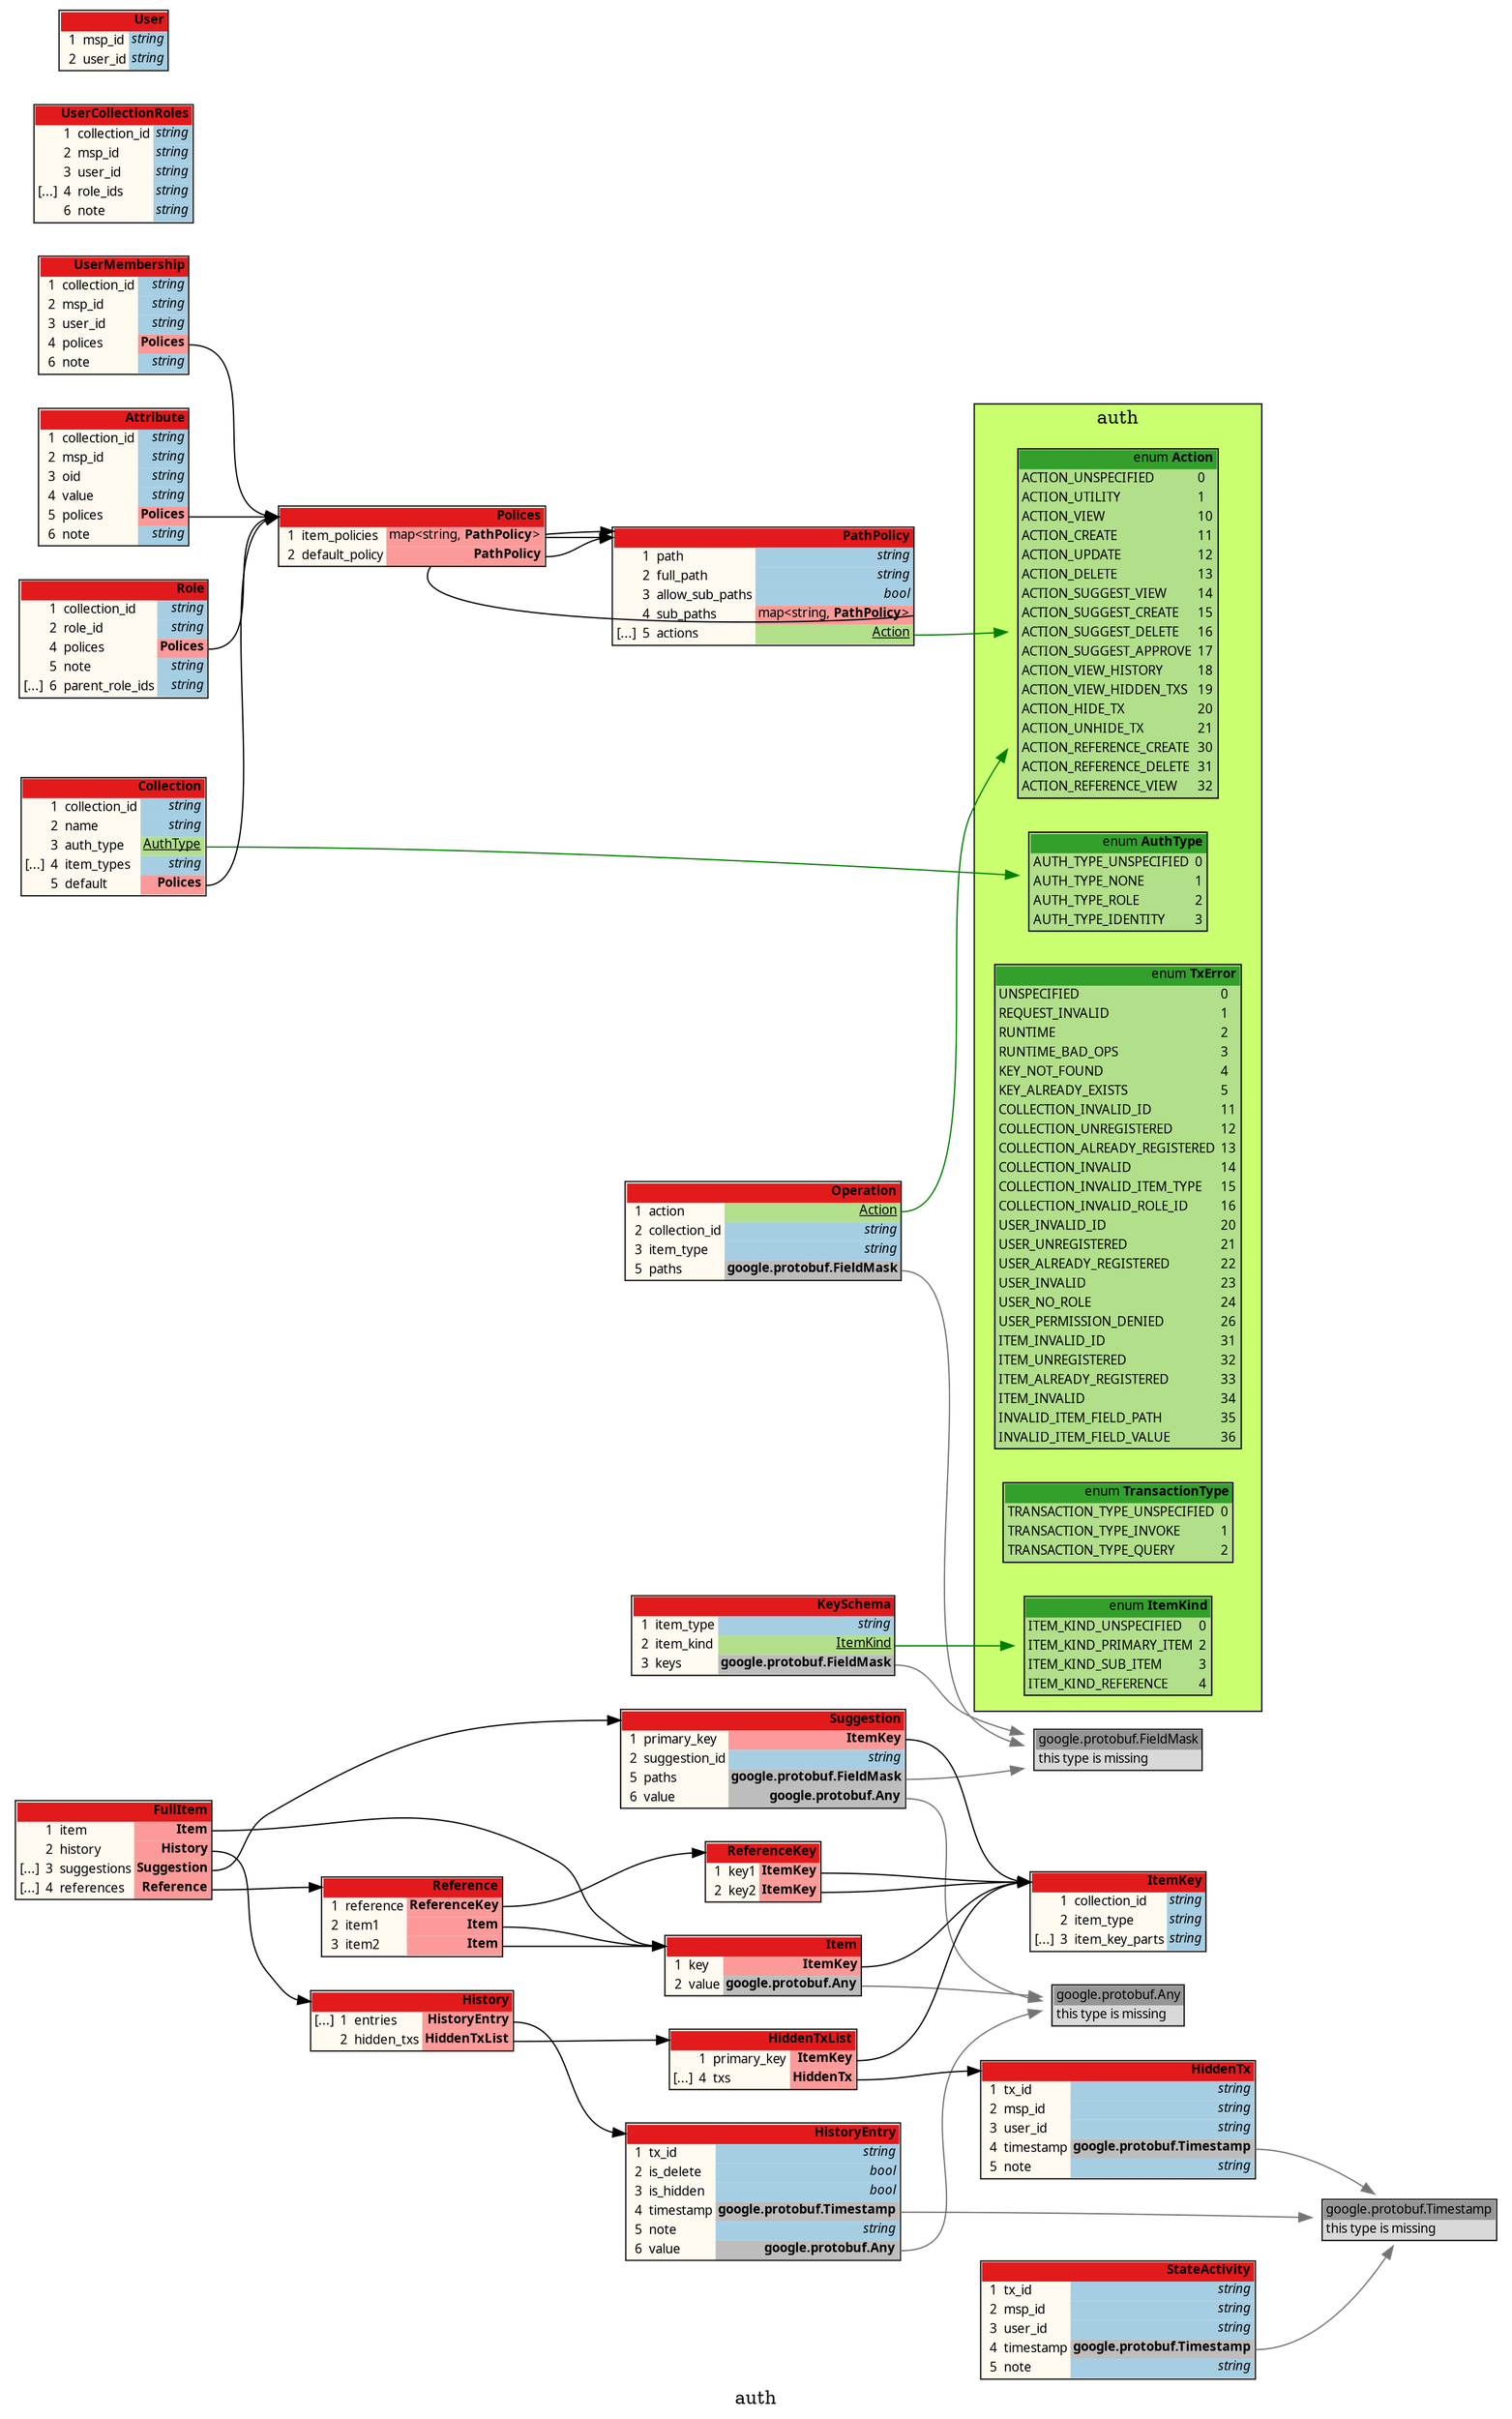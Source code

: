 /*
	do not edit:
	auto-generated by github.com/seamia/protodot
*/
digraph protodot {

	/* package:   auth */
	/* source:    .\proto\auth\v1\auth.proto */
	/* selection:  */

	rankdir=LR;
	label="auth";
	tooltip="auth";
	bgcolor="transparent"

	node [
		shape=plaintext
		fontsize=10
		fontname="Ubuntu"
	];


	/* ------ nodes ------ */
	subgraph cluster_66a36e77fd00 {
		label = "auth"
		tooltip = "auth"
		style = filled;
		fillcolor = "#caff70";

		Node_Ja_103	[shape=plaintext tooltip="Action" label=<<TABLE BORDER="1" CELLBORDER="0" CELLSPACING="0" BGCOLOR="#b2df8a"><TR><TD COLSPAN="2" PORT="header" BGCOLOR="#33a02c" ALIGN="right">enum <b>Action</b></TD></TR><TR><TD BGCOLOR="#b2df8a" ALIGN="left">ACTION_UNSPECIFIED</TD><TD BGCOLOR="#b2df8a" ALIGN="left">0</TD></TR><TR><TD BGCOLOR="#b2df8a" ALIGN="left">ACTION_UTILITY</TD><TD BGCOLOR="#b2df8a" ALIGN="left">1</TD></TR><TR><TD BGCOLOR="#b2df8a" ALIGN="left">ACTION_VIEW</TD><TD BGCOLOR="#b2df8a" ALIGN="left">10</TD></TR><TR><TD BGCOLOR="#b2df8a" ALIGN="left">ACTION_CREATE</TD><TD BGCOLOR="#b2df8a" ALIGN="left">11</TD></TR><TR><TD BGCOLOR="#b2df8a" ALIGN="left">ACTION_UPDATE</TD><TD BGCOLOR="#b2df8a" ALIGN="left">12</TD></TR><TR><TD BGCOLOR="#b2df8a" ALIGN="left">ACTION_DELETE</TD><TD BGCOLOR="#b2df8a" ALIGN="left">13</TD></TR><TR><TD BGCOLOR="#b2df8a" ALIGN="left">ACTION_SUGGEST_VIEW</TD><TD BGCOLOR="#b2df8a" ALIGN="left">14</TD></TR><TR><TD BGCOLOR="#b2df8a" ALIGN="left">ACTION_SUGGEST_CREATE</TD><TD BGCOLOR="#b2df8a" ALIGN="left">15</TD></TR><TR><TD BGCOLOR="#b2df8a" ALIGN="left">ACTION_SUGGEST_DELETE</TD><TD BGCOLOR="#b2df8a" ALIGN="left">16</TD></TR><TR><TD BGCOLOR="#b2df8a" ALIGN="left">ACTION_SUGGEST_APPROVE</TD><TD BGCOLOR="#b2df8a" ALIGN="left">17</TD></TR><TR><TD BGCOLOR="#b2df8a" ALIGN="left">ACTION_VIEW_HISTORY</TD><TD BGCOLOR="#b2df8a" ALIGN="left">18</TD></TR><TR><TD BGCOLOR="#b2df8a" ALIGN="left">ACTION_VIEW_HIDDEN_TXS</TD><TD BGCOLOR="#b2df8a" ALIGN="left">19</TD></TR><TR><TD BGCOLOR="#b2df8a" ALIGN="left">ACTION_HIDE_TX</TD><TD BGCOLOR="#b2df8a" ALIGN="left">20</TD></TR><TR><TD BGCOLOR="#b2df8a" ALIGN="left">ACTION_UNHIDE_TX</TD><TD BGCOLOR="#b2df8a" ALIGN="left">21</TD></TR><TR><TD BGCOLOR="#b2df8a" ALIGN="left">ACTION_REFERENCE_CREATE</TD><TD BGCOLOR="#b2df8a" ALIGN="left">30</TD></TR><TR><TD BGCOLOR="#b2df8a" ALIGN="left">ACTION_REFERENCE_DELETE</TD><TD BGCOLOR="#b2df8a" ALIGN="left">31</TD></TR><TR><TD BGCOLOR="#b2df8a" ALIGN="left">ACTION_REFERENCE_VIEW</TD><TD BGCOLOR="#b2df8a" ALIGN="left">32</TD></TR></TABLE>>];
		Node_Ja_101	[shape=plaintext tooltip="AuthType" label=<<TABLE BORDER="1" CELLBORDER="0" CELLSPACING="0" BGCOLOR="#b2df8a"><TR><TD COLSPAN="2" PORT="header" BGCOLOR="#33a02c" ALIGN="right">enum <b>AuthType</b></TD></TR><TR><TD BGCOLOR="#b2df8a" ALIGN="left">AUTH_TYPE_UNSPECIFIED</TD><TD BGCOLOR="#b2df8a" ALIGN="left">0</TD></TR><TR><TD BGCOLOR="#b2df8a" ALIGN="left">AUTH_TYPE_NONE</TD><TD BGCOLOR="#b2df8a" ALIGN="left">1</TD></TR><TR><TD BGCOLOR="#b2df8a" ALIGN="left">AUTH_TYPE_ROLE</TD><TD BGCOLOR="#b2df8a" ALIGN="left">2</TD></TR><TR><TD BGCOLOR="#b2df8a" ALIGN="left">AUTH_TYPE_IDENTITY</TD><TD BGCOLOR="#b2df8a" ALIGN="left">3</TD></TR></TABLE>>];
		Node_Ja_104	[shape=plaintext tooltip="TxError" label=<<TABLE BORDER="1" CELLBORDER="0" CELLSPACING="0" BGCOLOR="#b2df8a"><TR><TD COLSPAN="2" PORT="header" BGCOLOR="#33a02c" ALIGN="right">enum <b>TxError</b></TD></TR><TR><TD BGCOLOR="#b2df8a" ALIGN="left">UNSPECIFIED</TD><TD BGCOLOR="#b2df8a" ALIGN="left">0</TD></TR><TR><TD BGCOLOR="#b2df8a" ALIGN="left">REQUEST_INVALID</TD><TD BGCOLOR="#b2df8a" ALIGN="left">1</TD></TR><TR><TD BGCOLOR="#b2df8a" ALIGN="left">RUNTIME</TD><TD BGCOLOR="#b2df8a" ALIGN="left">2</TD></TR><TR><TD BGCOLOR="#b2df8a" ALIGN="left">RUNTIME_BAD_OPS</TD><TD BGCOLOR="#b2df8a" ALIGN="left">3</TD></TR><TR><TD BGCOLOR="#b2df8a" ALIGN="left">KEY_NOT_FOUND</TD><TD BGCOLOR="#b2df8a" ALIGN="left">4</TD></TR><TR><TD BGCOLOR="#b2df8a" ALIGN="left">KEY_ALREADY_EXISTS</TD><TD BGCOLOR="#b2df8a" ALIGN="left">5</TD></TR><TR><TD BGCOLOR="#b2df8a" ALIGN="left">COLLECTION_INVALID_ID</TD><TD BGCOLOR="#b2df8a" ALIGN="left">11</TD></TR><TR><TD BGCOLOR="#b2df8a" ALIGN="left">COLLECTION_UNREGISTERED</TD><TD BGCOLOR="#b2df8a" ALIGN="left">12</TD></TR><TR><TD BGCOLOR="#b2df8a" ALIGN="left">COLLECTION_ALREADY_REGISTERED</TD><TD BGCOLOR="#b2df8a" ALIGN="left">13</TD></TR><TR><TD BGCOLOR="#b2df8a" ALIGN="left">COLLECTION_INVALID</TD><TD BGCOLOR="#b2df8a" ALIGN="left">14</TD></TR><TR><TD BGCOLOR="#b2df8a" ALIGN="left">COLLECTION_INVALID_ITEM_TYPE</TD><TD BGCOLOR="#b2df8a" ALIGN="left">15</TD></TR><TR><TD BGCOLOR="#b2df8a" ALIGN="left">COLLECTION_INVALID_ROLE_ID</TD><TD BGCOLOR="#b2df8a" ALIGN="left">16</TD></TR><TR><TD BGCOLOR="#b2df8a" ALIGN="left">USER_INVALID_ID</TD><TD BGCOLOR="#b2df8a" ALIGN="left">20</TD></TR><TR><TD BGCOLOR="#b2df8a" ALIGN="left">USER_UNREGISTERED</TD><TD BGCOLOR="#b2df8a" ALIGN="left">21</TD></TR><TR><TD BGCOLOR="#b2df8a" ALIGN="left">USER_ALREADY_REGISTERED</TD><TD BGCOLOR="#b2df8a" ALIGN="left">22</TD></TR><TR><TD BGCOLOR="#b2df8a" ALIGN="left">USER_INVALID</TD><TD BGCOLOR="#b2df8a" ALIGN="left">23</TD></TR><TR><TD BGCOLOR="#b2df8a" ALIGN="left">USER_NO_ROLE</TD><TD BGCOLOR="#b2df8a" ALIGN="left">24</TD></TR><TR><TD BGCOLOR="#b2df8a" ALIGN="left">USER_PERMISSION_DENIED</TD><TD BGCOLOR="#b2df8a" ALIGN="left">26</TD></TR><TR><TD BGCOLOR="#b2df8a" ALIGN="left">ITEM_INVALID_ID</TD><TD BGCOLOR="#b2df8a" ALIGN="left">31</TD></TR><TR><TD BGCOLOR="#b2df8a" ALIGN="left">ITEM_UNREGISTERED</TD><TD BGCOLOR="#b2df8a" ALIGN="left">32</TD></TR><TR><TD BGCOLOR="#b2df8a" ALIGN="left">ITEM_ALREADY_REGISTERED</TD><TD BGCOLOR="#b2df8a" ALIGN="left">33</TD></TR><TR><TD BGCOLOR="#b2df8a" ALIGN="left">ITEM_INVALID</TD><TD BGCOLOR="#b2df8a" ALIGN="left">34</TD></TR><TR><TD BGCOLOR="#b2df8a" ALIGN="left">INVALID_ITEM_FIELD_PATH</TD><TD BGCOLOR="#b2df8a" ALIGN="left">35</TD></TR><TR><TD BGCOLOR="#b2df8a" ALIGN="left">INVALID_ITEM_FIELD_VALUE</TD><TD BGCOLOR="#b2df8a" ALIGN="left">36</TD></TR></TABLE>>];
		Node_Ja_100	[shape=plaintext tooltip="TransactionType" label=<<TABLE BORDER="1" CELLBORDER="0" CELLSPACING="0" BGCOLOR="#b2df8a"><TR><TD COLSPAN="2" PORT="header" BGCOLOR="#33a02c" ALIGN="right">enum <b>TransactionType</b></TD></TR><TR><TD BGCOLOR="#b2df8a" ALIGN="left">TRANSACTION_TYPE_UNSPECIFIED</TD><TD BGCOLOR="#b2df8a" ALIGN="left">0</TD></TR><TR><TD BGCOLOR="#b2df8a" ALIGN="left">TRANSACTION_TYPE_INVOKE</TD><TD BGCOLOR="#b2df8a" ALIGN="left">1</TD></TR><TR><TD BGCOLOR="#b2df8a" ALIGN="left">TRANSACTION_TYPE_QUERY</TD><TD BGCOLOR="#b2df8a" ALIGN="left">2</TD></TR></TABLE>>];
		Node_Ja_102	[shape=plaintext tooltip="ItemKind" label=<<TABLE BORDER="1" CELLBORDER="0" CELLSPACING="0" BGCOLOR="#b2df8a"><TR><TD COLSPAN="2" PORT="header" BGCOLOR="#33a02c" ALIGN="right">enum <b>ItemKind</b></TD></TR><TR><TD BGCOLOR="#b2df8a" ALIGN="left">ITEM_KIND_UNSPECIFIED</TD><TD BGCOLOR="#b2df8a" ALIGN="left">0</TD></TR><TR><TD BGCOLOR="#b2df8a" ALIGN="left">ITEM_KIND_PRIMARY_ITEM</TD><TD BGCOLOR="#b2df8a" ALIGN="left">2</TD></TR><TR><TD BGCOLOR="#b2df8a" ALIGN="left">ITEM_KIND_SUB_ITEM</TD><TD BGCOLOR="#b2df8a" ALIGN="left">3</TD></TR><TR><TD BGCOLOR="#b2df8a" ALIGN="left">ITEM_KIND_REFERENCE</TD><TD BGCOLOR="#b2df8a" ALIGN="left">4</TD></TR></TABLE>>];
	}


	/* ------ leaving the root package unwrapped ------ */
	Node_Ja_114	[shape=plaintext tooltip="auth.FullItem" label=<<TABLE BORDER="1" CELLBORDER="0" CELLSPACING="0" BGCOLOR="#fffaf0"><TR><TD COLSPAN="4" PORT="header" BGCOLOR="#e31a1c" ALIGN="right"><b>FullItem</b></TD></TR><TR><TD ALIGN="right"></TD><TD ALIGN="right">1</TD><TD ALIGN="left">item</TD><TD BGCOLOR="#fb9a99" PORT="poitem" ALIGN="right"><b>Item</b></TD></TR><TR><TD ALIGN="right"></TD><TD ALIGN="right">2</TD><TD ALIGN="left">history</TD><TD BGCOLOR="#fb9a99" PORT="pohistory" ALIGN="right"><b>History</b></TD></TR><TR><TD ALIGN="right">[...]</TD><TD ALIGN="right">3</TD><TD ALIGN="left">suggestions</TD><TD BGCOLOR="#fb9a99" PORT="posuggestions" ALIGN="right"><b>Suggestion</b></TD></TR><TR><TD ALIGN="right">[...]</TD><TD ALIGN="right">4</TD><TD ALIGN="left">references</TD><TD BGCOLOR="#fb9a99" PORT="poreferences" ALIGN="right"><b>Reference</b></TD></TR></TABLE>>];
	Node_Ja_117	[shape=plaintext tooltip="auth.Suggestion" label=<<TABLE BORDER="1" CELLBORDER="0" CELLSPACING="0" BGCOLOR="#fffaf0"><TR><TD COLSPAN="4" PORT="header" BGCOLOR="#e31a1c" ALIGN="right"><b>Suggestion</b></TD></TR><TR><TD ALIGN="right"></TD><TD ALIGN="right">1</TD><TD ALIGN="left">primary_key</TD><TD BGCOLOR="#fb9a99" PORT="poprimary_key" ALIGN="right"><b>ItemKey</b></TD></TR><TR><TD ALIGN="right"></TD><TD ALIGN="right">2</TD><TD ALIGN="left">suggestion_id</TD><TD BGCOLOR="#a6cee3" PORT="posuggestion_id" ALIGN="right" TITLE="string"><i>string</i></TD></TR><TR><TD ALIGN="right"></TD><TD ALIGN="right">5</TD><TD ALIGN="left">paths</TD><TD BGCOLOR="#bdbdbd" PORT="popaths" ALIGN="right"><b>google.protobuf.FieldMask</b></TD></TR><TR><TD ALIGN="right"></TD><TD ALIGN="right">6</TD><TD ALIGN="left">value</TD><TD BGCOLOR="#bdbdbd" PORT="povalue" ALIGN="right"><b>google.protobuf.Any</b></TD></TR></TABLE>>];
	Node_Ja_125	[shape=plaintext tooltip="auth.UserCollectionRoles" label=<<TABLE BORDER="1" CELLBORDER="0" CELLSPACING="0" BGCOLOR="#fffaf0"><TR><TD COLSPAN="4" PORT="header" BGCOLOR="#e31a1c" ALIGN="right"><b>UserCollectionRoles</b></TD></TR><TR><TD ALIGN="right"></TD><TD ALIGN="right">1</TD><TD ALIGN="left">collection_id</TD><TD BGCOLOR="#a6cee3" PORT="pocollection_id" ALIGN="right" TITLE="string"><i>string</i></TD></TR><TR><TD ALIGN="right"></TD><TD ALIGN="right">2</TD><TD ALIGN="left">msp_id</TD><TD BGCOLOR="#a6cee3" PORT="pomsp_id" ALIGN="right" TITLE="string"><i>string</i></TD></TR><TR><TD ALIGN="right"></TD><TD ALIGN="right">3</TD><TD ALIGN="left">user_id</TD><TD BGCOLOR="#a6cee3" PORT="pouser_id" ALIGN="right" TITLE="string"><i>string</i></TD></TR><TR><TD ALIGN="right">[...]</TD><TD ALIGN="right">4</TD><TD ALIGN="left">role_ids</TD><TD BGCOLOR="#a6cee3" PORT="porole_ids" ALIGN="right" TITLE="string"><i>string</i></TD></TR><TR><TD ALIGN="right"></TD><TD ALIGN="right">6</TD><TD ALIGN="left">note</TD><TD BGCOLOR="#a6cee3" PORT="ponote" ALIGN="right" TITLE="string"><i>string</i></TD></TR></TABLE>>];
	Node_Ja_126	[shape=plaintext tooltip="google.protobuf.FieldMask" label=<<TABLE BORDER="1" CELLBORDER="0" CELLSPACING="0" BGCOLOR="#d9d9d9"><TR><TD PORT="header" BGCOLOR="#969696" ALIGN="right">google.protobuf.FieldMask</TD></TR><TR><TD BGCOLOR="#d9d9d9" ALIGN="left">this type is missing</TD></TR></TABLE>>];

	Node_Ja_109	[shape=plaintext tooltip="auth.PathPolicy" label=<<TABLE BORDER="1" CELLBORDER="0" CELLSPACING="0" BGCOLOR="#fffaf0"><TR><TD COLSPAN="4" PORT="header" BGCOLOR="#e31a1c" ALIGN="right"><b>PathPolicy</b></TD></TR><TR><TD ALIGN="right"></TD><TD ALIGN="right">1</TD><TD ALIGN="left">path</TD><TD BGCOLOR="#a6cee3" PORT="popath" ALIGN="right" TITLE="string"><i>string</i></TD></TR><TR><TD ALIGN="right"></TD><TD ALIGN="right">2</TD><TD ALIGN="left">full_path</TD><TD BGCOLOR="#a6cee3" PORT="pofull_path" ALIGN="right" TITLE="string"><i>string</i></TD></TR><TR><TD ALIGN="right"></TD><TD ALIGN="right">3</TD><TD ALIGN="left">allow_sub_paths</TD><TD BGCOLOR="#a6cee3" PORT="poallow_sub_paths" ALIGN="right" TITLE="bool"><i>bool</i></TD></TR><TR><TD></TD><TD ALIGN="right">4</TD><TD ALIGN="left">sub_paths</TD><TD ALIGN="right" BGCOLOR="#fb9a99" PORT="posub_paths">map&lt;string, <b>PathPolicy</b>&gt;</TD></TR><TR><TD ALIGN="right">[...]</TD><TD ALIGN="right">5</TD><TD ALIGN="left">actions</TD><TD BGCOLOR="#b2df8a" PORT="poactions" ALIGN="right"><u>Action</u></TD></TR></TABLE>>];
	Node_Ja_110	[shape=plaintext tooltip="auth.Polices" label=<<TABLE BORDER="1" CELLBORDER="0" CELLSPACING="0" BGCOLOR="#fffaf0"><TR><TD COLSPAN="4" PORT="header" BGCOLOR="#e31a1c" ALIGN="right"><b>Polices</b></TD></TR><TR><TD></TD><TD ALIGN="right">1</TD><TD ALIGN="left">item_policies</TD><TD ALIGN="right" BGCOLOR="#fb9a99" PORT="poitem_policies">map&lt;string, <b>PathPolicy</b>&gt;</TD></TR><TR><TD ALIGN="right"></TD><TD ALIGN="right">2</TD><TD ALIGN="left">default_policy</TD><TD BGCOLOR="#fb9a99" PORT="podefault_policy" ALIGN="right"><b>PathPolicy</b></TD></TR></TABLE>>];
	Node_Ja_113	[shape=plaintext tooltip="auth.Item" label=<<TABLE BORDER="1" CELLBORDER="0" CELLSPACING="0" BGCOLOR="#fffaf0"><TR><TD COLSPAN="4" PORT="header" BGCOLOR="#e31a1c" ALIGN="right"><b>Item</b></TD></TR><TR><TD ALIGN="right"></TD><TD ALIGN="right">1</TD><TD ALIGN="left">key</TD><TD BGCOLOR="#fb9a99" PORT="pokey" ALIGN="right"><b>ItemKey</b></TD></TR><TR><TD ALIGN="right"></TD><TD ALIGN="right">2</TD><TD ALIGN="left">value</TD><TD BGCOLOR="#bdbdbd" PORT="povalue" ALIGN="right"><b>google.protobuf.Any</b></TD></TR></TABLE>>];
	Node_Ja_105	[shape=plaintext tooltip="auth.User" label=<<TABLE BORDER="1" CELLBORDER="0" CELLSPACING="0" BGCOLOR="#fffaf0"><TR><TD COLSPAN="4" PORT="header" BGCOLOR="#e31a1c" ALIGN="right"><b>User</b></TD></TR><TR><TD ALIGN="right"></TD><TD ALIGN="right">1</TD><TD ALIGN="left">msp_id</TD><TD BGCOLOR="#a6cee3" PORT="pomsp_id" ALIGN="right" TITLE="string"><i>string</i></TD></TR><TR><TD ALIGN="right"></TD><TD ALIGN="right">2</TD><TD ALIGN="left">user_id</TD><TD BGCOLOR="#a6cee3" PORT="pouser_id" ALIGN="right" TITLE="string"><i>string</i></TD></TR></TABLE>>];
	Node_Ja_115	[shape=plaintext tooltip="auth.HistoryEntry" label=<<TABLE BORDER="1" CELLBORDER="0" CELLSPACING="0" BGCOLOR="#fffaf0"><TR><TD COLSPAN="4" PORT="header" BGCOLOR="#e31a1c" ALIGN="right"><b>HistoryEntry</b></TD></TR><TR><TD ALIGN="right"></TD><TD ALIGN="right">1</TD><TD ALIGN="left">tx_id</TD><TD BGCOLOR="#a6cee3" PORT="potx_id" ALIGN="right" TITLE="string"><i>string</i></TD></TR><TR><TD ALIGN="right"></TD><TD ALIGN="right">2</TD><TD ALIGN="left">is_delete</TD><TD BGCOLOR="#a6cee3" PORT="pois_delete" ALIGN="right" TITLE="bool"><i>bool</i></TD></TR><TR><TD ALIGN="right"></TD><TD ALIGN="right">3</TD><TD ALIGN="left">is_hidden</TD><TD BGCOLOR="#a6cee3" PORT="pois_hidden" ALIGN="right" TITLE="bool"><i>bool</i></TD></TR><TR><TD ALIGN="right"></TD><TD ALIGN="right">4</TD><TD ALIGN="left">timestamp</TD><TD BGCOLOR="#bdbdbd" PORT="potimestamp" ALIGN="right"><b>google.protobuf.Timestamp</b></TD></TR><TR><TD ALIGN="right"></TD><TD ALIGN="right">5</TD><TD ALIGN="left">note</TD><TD BGCOLOR="#a6cee3" PORT="ponote" ALIGN="right" TITLE="string"><i>string</i></TD></TR><TR><TD ALIGN="right"></TD><TD ALIGN="right">6</TD><TD ALIGN="left">value</TD><TD BGCOLOR="#bdbdbd" PORT="povalue" ALIGN="right"><b>google.protobuf.Any</b></TD></TR></TABLE>>];
	Node_Ja_120	[shape=plaintext tooltip="auth.Reference" label=<<TABLE BORDER="1" CELLBORDER="0" CELLSPACING="0" BGCOLOR="#fffaf0"><TR><TD COLSPAN="4" PORT="header" BGCOLOR="#e31a1c" ALIGN="right"><b>Reference</b></TD></TR><TR><TD ALIGN="right"></TD><TD ALIGN="right">1</TD><TD ALIGN="left">reference</TD><TD BGCOLOR="#fb9a99" PORT="poreference" ALIGN="right"><b>ReferenceKey</b></TD></TR><TR><TD ALIGN="right"></TD><TD ALIGN="right">2</TD><TD ALIGN="left">item1</TD><TD BGCOLOR="#fb9a99" PORT="poitem1" ALIGN="right"><b>Item</b></TD></TR><TR><TD ALIGN="right"></TD><TD ALIGN="right">3</TD><TD ALIGN="left">item2</TD><TD BGCOLOR="#fb9a99" PORT="poitem2" ALIGN="right"><b>Item</b></TD></TR></TABLE>>];
	Node_Ja_124	[shape=plaintext tooltip="auth.UserMembership" label=<<TABLE BORDER="1" CELLBORDER="0" CELLSPACING="0" BGCOLOR="#fffaf0"><TR><TD COLSPAN="4" PORT="header" BGCOLOR="#e31a1c" ALIGN="right"><b>UserMembership</b></TD></TR><TR><TD ALIGN="right"></TD><TD ALIGN="right">1</TD><TD ALIGN="left">collection_id</TD><TD BGCOLOR="#a6cee3" PORT="pocollection_id" ALIGN="right" TITLE="string"><i>string</i></TD></TR><TR><TD ALIGN="right"></TD><TD ALIGN="right">2</TD><TD ALIGN="left">msp_id</TD><TD BGCOLOR="#a6cee3" PORT="pomsp_id" ALIGN="right" TITLE="string"><i>string</i></TD></TR><TR><TD ALIGN="right"></TD><TD ALIGN="right">3</TD><TD ALIGN="left">user_id</TD><TD BGCOLOR="#a6cee3" PORT="pouser_id" ALIGN="right" TITLE="string"><i>string</i></TD></TR><TR><TD ALIGN="right"></TD><TD ALIGN="right">4</TD><TD ALIGN="left">polices</TD><TD BGCOLOR="#fb9a99" PORT="popolices" ALIGN="right"><b>Polices</b></TD></TR><TR><TD ALIGN="right"></TD><TD ALIGN="right">6</TD><TD ALIGN="left">note</TD><TD BGCOLOR="#a6cee3" PORT="ponote" ALIGN="right" TITLE="string"><i>string</i></TD></TR></TABLE>>];
	Node_Ja_127	[shape=plaintext tooltip="google.protobuf.Timestamp" label=<<TABLE BORDER="1" CELLBORDER="0" CELLSPACING="0" BGCOLOR="#d9d9d9"><TR><TD PORT="header" BGCOLOR="#969696" ALIGN="right">google.protobuf.Timestamp</TD></TR><TR><TD BGCOLOR="#d9d9d9" ALIGN="left">this type is missing</TD></TR></TABLE>>];

	Node_Ja_121	[shape=plaintext tooltip="auth.Collection" label=<<TABLE BORDER="1" CELLBORDER="0" CELLSPACING="0" BGCOLOR="#fffaf0"><TR><TD COLSPAN="4" PORT="header" BGCOLOR="#e31a1c" ALIGN="right"><b>Collection</b></TD></TR><TR><TD ALIGN="right"></TD><TD ALIGN="right">1</TD><TD ALIGN="left">collection_id</TD><TD BGCOLOR="#a6cee3" PORT="pocollection_id" ALIGN="right" TITLE="string"><i>string</i></TD></TR><TR><TD ALIGN="right"></TD><TD ALIGN="right">2</TD><TD ALIGN="left">name</TD><TD BGCOLOR="#a6cee3" PORT="poname" ALIGN="right" TITLE="string"><i>string</i></TD></TR><TR><TD ALIGN="right"></TD><TD ALIGN="right">3</TD><TD ALIGN="left">auth_type</TD><TD BGCOLOR="#b2df8a" PORT="poauth_type" ALIGN="right"><u>AuthType</u></TD></TR><TR><TD ALIGN="right">[...]</TD><TD ALIGN="right">4</TD><TD ALIGN="left">item_types</TD><TD BGCOLOR="#a6cee3" PORT="poitem_types" ALIGN="right" TITLE="string"><i>string</i></TD></TR><TR><TD ALIGN="right"></TD><TD ALIGN="right">5</TD><TD ALIGN="left">default</TD><TD BGCOLOR="#fb9a99" PORT="podefault" ALIGN="right"><b>Polices</b></TD></TR></TABLE>>];
	Node_Ja_108	[shape=plaintext tooltip="auth.Operation" label=<<TABLE BORDER="1" CELLBORDER="0" CELLSPACING="0" BGCOLOR="#fffaf0"><TR><TD COLSPAN="4" PORT="header" BGCOLOR="#e31a1c" ALIGN="right"><b>Operation</b></TD></TR><TR><TD ALIGN="right"></TD><TD ALIGN="right">1</TD><TD ALIGN="left">action</TD><TD BGCOLOR="#b2df8a" PORT="poaction" ALIGN="right"><u>Action</u></TD></TR><TR><TD ALIGN="right"></TD><TD ALIGN="right">2</TD><TD ALIGN="left">collection_id</TD><TD BGCOLOR="#a6cee3" PORT="pocollection_id" ALIGN="right" TITLE="string"><i>string</i></TD></TR><TR><TD ALIGN="right"></TD><TD ALIGN="right">3</TD><TD ALIGN="left">item_type</TD><TD BGCOLOR="#a6cee3" PORT="poitem_type" ALIGN="right" TITLE="string"><i>string</i></TD></TR><TR><TD ALIGN="right"></TD><TD ALIGN="right">5</TD><TD ALIGN="left">paths</TD><TD BGCOLOR="#bdbdbd" PORT="popaths" ALIGN="right"><b>google.protobuf.FieldMask</b></TD></TR></TABLE>>];
	Node_Ja_111	[shape=plaintext tooltip="auth.ItemKey" label=<<TABLE BORDER="1" CELLBORDER="0" CELLSPACING="0" BGCOLOR="#fffaf0"><TR><TD COLSPAN="4" PORT="header" BGCOLOR="#e31a1c" ALIGN="right"><b>ItemKey</b></TD></TR><TR><TD ALIGN="right"></TD><TD ALIGN="right">1</TD><TD ALIGN="left">collection_id</TD><TD BGCOLOR="#a6cee3" PORT="pocollection_id" ALIGN="right" TITLE="string"><i>string</i></TD></TR><TR><TD ALIGN="right"></TD><TD ALIGN="right">2</TD><TD ALIGN="left">item_type</TD><TD BGCOLOR="#a6cee3" PORT="poitem_type" ALIGN="right" TITLE="string"><i>string</i></TD></TR><TR><TD ALIGN="right">[...]</TD><TD ALIGN="right">3</TD><TD ALIGN="left">item_key_parts</TD><TD BGCOLOR="#a6cee3" PORT="poitem_key_parts" ALIGN="right" TITLE="string"><i>string</i></TD></TR></TABLE>>];
	Node_Ja_116	[shape=plaintext tooltip="auth.History" label=<<TABLE BORDER="1" CELLBORDER="0" CELLSPACING="0" BGCOLOR="#fffaf0"><TR><TD COLSPAN="4" PORT="header" BGCOLOR="#e31a1c" ALIGN="right"><b>History</b></TD></TR><TR><TD ALIGN="right">[...]</TD><TD ALIGN="right">1</TD><TD ALIGN="left">entries</TD><TD BGCOLOR="#fb9a99" PORT="poentries" ALIGN="right"><b>HistoryEntry</b></TD></TR><TR><TD ALIGN="right"></TD><TD ALIGN="right">2</TD><TD ALIGN="left">hidden_txs</TD><TD BGCOLOR="#fb9a99" PORT="pohidden_txs" ALIGN="right"><b>HiddenTxList</b></TD></TR></TABLE>>];
	Node_Ja_119	[shape=plaintext tooltip="auth.HiddenTxList" label=<<TABLE BORDER="1" CELLBORDER="0" CELLSPACING="0" BGCOLOR="#fffaf0"><TR><TD COLSPAN="4" PORT="header" BGCOLOR="#e31a1c" ALIGN="right"><b>HiddenTxList</b></TD></TR><TR><TD ALIGN="right"></TD><TD ALIGN="right">1</TD><TD ALIGN="left">primary_key</TD><TD BGCOLOR="#fb9a99" PORT="poprimary_key" ALIGN="right"><b>ItemKey</b></TD></TR><TR><TD ALIGN="right">[...]</TD><TD ALIGN="right">4</TD><TD ALIGN="left">txs</TD><TD BGCOLOR="#fb9a99" PORT="potxs" ALIGN="right"><b>HiddenTx</b></TD></TR></TABLE>>];
	Node_Ja_123	[shape=plaintext tooltip="auth.Attribute" label=<<TABLE BORDER="1" CELLBORDER="0" CELLSPACING="0" BGCOLOR="#fffaf0"><TR><TD COLSPAN="4" PORT="header" BGCOLOR="#e31a1c" ALIGN="right"><b>Attribute</b></TD></TR><TR><TD ALIGN="right"></TD><TD ALIGN="right">1</TD><TD ALIGN="left">collection_id</TD><TD BGCOLOR="#a6cee3" PORT="pocollection_id" ALIGN="right" TITLE="string"><i>string</i></TD></TR><TR><TD ALIGN="right"></TD><TD ALIGN="right">2</TD><TD ALIGN="left">msp_id</TD><TD BGCOLOR="#a6cee3" PORT="pomsp_id" ALIGN="right" TITLE="string"><i>string</i></TD></TR><TR><TD ALIGN="right"></TD><TD ALIGN="right">3</TD><TD ALIGN="left">oid</TD><TD BGCOLOR="#a6cee3" PORT="pooid" ALIGN="right" TITLE="string"><i>string</i></TD></TR><TR><TD ALIGN="right"></TD><TD ALIGN="right">4</TD><TD ALIGN="left">value</TD><TD BGCOLOR="#a6cee3" PORT="povalue" ALIGN="right" TITLE="string"><i>string</i></TD></TR><TR><TD ALIGN="right"></TD><TD ALIGN="right">5</TD><TD ALIGN="left">polices</TD><TD BGCOLOR="#fb9a99" PORT="popolices" ALIGN="right"><b>Polices</b></TD></TR><TR><TD ALIGN="right"></TD><TD ALIGN="right">6</TD><TD ALIGN="left">note</TD><TD BGCOLOR="#a6cee3" PORT="ponote" ALIGN="right" TITLE="string"><i>string</i></TD></TR></TABLE>>];
	Node_Ja_118	[shape=plaintext tooltip="auth.HiddenTx" label=<<TABLE BORDER="1" CELLBORDER="0" CELLSPACING="0" BGCOLOR="#fffaf0"><TR><TD COLSPAN="4" PORT="header" BGCOLOR="#e31a1c" ALIGN="right"><b>HiddenTx</b></TD></TR><TR><TD ALIGN="right"></TD><TD ALIGN="right">1</TD><TD ALIGN="left">tx_id</TD><TD BGCOLOR="#a6cee3" PORT="potx_id" ALIGN="right" TITLE="string"><i>string</i></TD></TR><TR><TD ALIGN="right"></TD><TD ALIGN="right">2</TD><TD ALIGN="left">msp_id</TD><TD BGCOLOR="#a6cee3" PORT="pomsp_id" ALIGN="right" TITLE="string"><i>string</i></TD></TR><TR><TD ALIGN="right"></TD><TD ALIGN="right">3</TD><TD ALIGN="left">user_id</TD><TD BGCOLOR="#a6cee3" PORT="pouser_id" ALIGN="right" TITLE="string"><i>string</i></TD></TR><TR><TD ALIGN="right"></TD><TD ALIGN="right">4</TD><TD ALIGN="left">timestamp</TD><TD BGCOLOR="#bdbdbd" PORT="potimestamp" ALIGN="right"><b>google.protobuf.Timestamp</b></TD></TR><TR><TD ALIGN="right"></TD><TD ALIGN="right">5</TD><TD ALIGN="left">note</TD><TD BGCOLOR="#a6cee3" PORT="ponote" ALIGN="right" TITLE="string"><i>string</i></TD></TR></TABLE>>];
	Node_Ja_106	[shape=plaintext tooltip="auth.KeySchema" label=<<TABLE BORDER="1" CELLBORDER="0" CELLSPACING="0" BGCOLOR="#fffaf0"><TR><TD COLSPAN="4" PORT="header" BGCOLOR="#e31a1c" ALIGN="right"><b>KeySchema</b></TD></TR><TR><TD ALIGN="right"></TD><TD ALIGN="right">1</TD><TD ALIGN="left">item_type</TD><TD BGCOLOR="#a6cee3" PORT="poitem_type" ALIGN="right" TITLE="string"><i>string</i></TD></TR><TR><TD ALIGN="right"></TD><TD ALIGN="right">2</TD><TD ALIGN="left">item_kind</TD><TD BGCOLOR="#b2df8a" PORT="poitem_kind" ALIGN="right"><u>ItemKind</u></TD></TR><TR><TD ALIGN="right"></TD><TD ALIGN="right">3</TD><TD ALIGN="left">keys</TD><TD BGCOLOR="#bdbdbd" PORT="pokeys" ALIGN="right"><b>google.protobuf.FieldMask</b></TD></TR></TABLE>>];
	Node_Ja_107	[shape=plaintext tooltip="auth.StateActivity" label=<<TABLE BORDER="1" CELLBORDER="0" CELLSPACING="0" BGCOLOR="#fffaf0"><TR><TD COLSPAN="4" PORT="header" BGCOLOR="#e31a1c" ALIGN="right"><b>StateActivity</b></TD></TR><TR><TD ALIGN="right"></TD><TD ALIGN="right">1</TD><TD ALIGN="left">tx_id</TD><TD BGCOLOR="#a6cee3" PORT="potx_id" ALIGN="right" TITLE="string"><i>string</i></TD></TR><TR><TD ALIGN="right"></TD><TD ALIGN="right">2</TD><TD ALIGN="left">msp_id</TD><TD BGCOLOR="#a6cee3" PORT="pomsp_id" ALIGN="right" TITLE="string"><i>string</i></TD></TR><TR><TD ALIGN="right"></TD><TD ALIGN="right">3</TD><TD ALIGN="left">user_id</TD><TD BGCOLOR="#a6cee3" PORT="pouser_id" ALIGN="right" TITLE="string"><i>string</i></TD></TR><TR><TD ALIGN="right"></TD><TD ALIGN="right">4</TD><TD ALIGN="left">timestamp</TD><TD BGCOLOR="#bdbdbd" PORT="potimestamp" ALIGN="right"><b>google.protobuf.Timestamp</b></TD></TR><TR><TD ALIGN="right"></TD><TD ALIGN="right">5</TD><TD ALIGN="left">note</TD><TD BGCOLOR="#a6cee3" PORT="ponote" ALIGN="right" TITLE="string"><i>string</i></TD></TR></TABLE>>];
	Node_Ja_112	[shape=plaintext tooltip="auth.ReferenceKey" label=<<TABLE BORDER="1" CELLBORDER="0" CELLSPACING="0" BGCOLOR="#fffaf0"><TR><TD COLSPAN="4" PORT="header" BGCOLOR="#e31a1c" ALIGN="right"><b>ReferenceKey</b></TD></TR><TR><TD ALIGN="right"></TD><TD ALIGN="right">1</TD><TD ALIGN="left">key1</TD><TD BGCOLOR="#fb9a99" PORT="pokey1" ALIGN="right"><b>ItemKey</b></TD></TR><TR><TD ALIGN="right"></TD><TD ALIGN="right">2</TD><TD ALIGN="left">key2</TD><TD BGCOLOR="#fb9a99" PORT="pokey2" ALIGN="right"><b>ItemKey</b></TD></TR></TABLE>>];
	Node_Ja_122	[shape=plaintext tooltip="auth.Role" label=<<TABLE BORDER="1" CELLBORDER="0" CELLSPACING="0" BGCOLOR="#fffaf0"><TR><TD COLSPAN="4" PORT="header" BGCOLOR="#e31a1c" ALIGN="right"><b>Role</b></TD></TR><TR><TD ALIGN="right"></TD><TD ALIGN="right">1</TD><TD ALIGN="left">collection_id</TD><TD BGCOLOR="#a6cee3" PORT="pocollection_id" ALIGN="right" TITLE="string"><i>string</i></TD></TR><TR><TD ALIGN="right"></TD><TD ALIGN="right">2</TD><TD ALIGN="left">role_id</TD><TD BGCOLOR="#a6cee3" PORT="porole_id" ALIGN="right" TITLE="string"><i>string</i></TD></TR><TR><TD ALIGN="right"></TD><TD ALIGN="right">4</TD><TD ALIGN="left">polices</TD><TD BGCOLOR="#fb9a99" PORT="popolices" ALIGN="right"><b>Polices</b></TD></TR><TR><TD ALIGN="right"></TD><TD ALIGN="right">5</TD><TD ALIGN="left">note</TD><TD BGCOLOR="#a6cee3" PORT="ponote" ALIGN="right" TITLE="string"><i>string</i></TD></TR><TR><TD ALIGN="right">[...]</TD><TD ALIGN="right">6</TD><TD ALIGN="left">parent_role_ids</TD><TD BGCOLOR="#a6cee3" PORT="poparent_role_ids" ALIGN="right" TITLE="string"><i>string</i></TD></TR></TABLE>>];
	Node_Ja_128	[shape=plaintext tooltip="google.protobuf.Any" label=<<TABLE BORDER="1" CELLBORDER="0" CELLSPACING="0" BGCOLOR="#d9d9d9"><TR><TD PORT="header" BGCOLOR="#969696" ALIGN="right">google.protobuf.Any</TD></TR><TR><TD BGCOLOR="#d9d9d9" ALIGN="left">this type is missing</TD></TR></TABLE>>];


	/* ------ connections ------ */
	Node_Ja_120:poitem2:e	-> Node_Ja_113:header [color="#000000" tooltip="Ja_120 --> Ja_113"];
	Node_Ja_121:podefault:e	-> Node_Ja_110:header [color="#000000" tooltip="Ja_121 --> Ja_110"];
	Node_Ja_122:popolices:e	-> Node_Ja_110:header [color="#000000" tooltip="Ja_122 --> Ja_110"];
	Node_Ja_110:poitem_policies:e	-> Node_Ja_109:header [color="#000000" tooltip="Ja_110 --> Ja_109"];
	Node_Ja_114:pohistory:e	-> Node_Ja_116:header [color="#000000" tooltip="Ja_114 --> Ja_116"];
	Node_Ja_120:poreference:e	-> Node_Ja_112:header [color="#000000" tooltip="Ja_120 --> Ja_112"];
	Node_Ja_116:poentries:e	-> Node_Ja_115:header [color="#000000" tooltip="Ja_116 --> Ja_115"];
	Node_Ja_117:povalue:e	-> Node_Ja_128 [color="#737373" tooltip="Ja_117 --> Ja_128"];
	Node_Ja_120:poitem1:e	-> Node_Ja_113:header [color="#000000" tooltip="Ja_120 --> Ja_113"];
	Node_Ja_106:poitem_kind:e	-> Node_Ja_102 [color="#008000" tooltip="Ja_106 --> Ja_102"];
	Node_Ja_108:poaction:e	-> Node_Ja_103 [color="#008000" tooltip="Ja_108 --> Ja_103"];
	Node_Ja_109:posub_paths:e	-> Node_Ja_109:header [color="#000000" tooltip="Ja_109 --> Ja_109"];
	Node_Ja_114:poitem:e	-> Node_Ja_113:header [color="#000000" tooltip="Ja_114 --> Ja_113"];
	Node_Ja_119:poprimary_key:e	-> Node_Ja_111:header [color="#000000" tooltip="Ja_119 --> Ja_111"];
	Node_Ja_119:potxs:e	-> Node_Ja_118:header [color="#000000" tooltip="Ja_119 --> Ja_118"];
	Node_Ja_124:popolices:e	-> Node_Ja_110:header [color="#000000" tooltip="Ja_124 --> Ja_110"];
	Node_Ja_109:poactions:e	-> Node_Ja_103 [color="#008000" tooltip="Ja_109 --> Ja_103"];
	Node_Ja_112:pokey2:e	-> Node_Ja_111:header [color="#000000" tooltip="Ja_112 --> Ja_111"];
	Node_Ja_118:potimestamp:e	-> Node_Ja_127 [color="#737373" tooltip="Ja_118 --> Ja_127"];
	Node_Ja_106:pokeys:e	-> Node_Ja_126 [color="#737373" tooltip="Ja_106 --> Ja_126"];
	Node_Ja_113:pokey:e	-> Node_Ja_111:header [color="#000000" tooltip="Ja_113 --> Ja_111"];
	Node_Ja_115:povalue:e	-> Node_Ja_128 [color="#737373" tooltip="Ja_115 --> Ja_128"];
	Node_Ja_117:popaths:e	-> Node_Ja_126 [color="#737373" tooltip="Ja_117 --> Ja_126"];
	Node_Ja_110:podefault_policy:e	-> Node_Ja_109:header [color="#000000" tooltip="Ja_110 --> Ja_109"];
	Node_Ja_113:povalue:e	-> Node_Ja_128 [color="#737373" tooltip="Ja_113 --> Ja_128"];
	Node_Ja_115:potimestamp:e	-> Node_Ja_127 [color="#737373" tooltip="Ja_115 --> Ja_127"];
	Node_Ja_121:poauth_type:e	-> Node_Ja_101 [color="#008000" tooltip="Ja_121 --> Ja_101"];
	Node_Ja_123:popolices:e	-> Node_Ja_110:header [color="#000000" tooltip="Ja_123 --> Ja_110"];
	Node_Ja_107:potimestamp:e	-> Node_Ja_127 [color="#737373" tooltip="Ja_107 --> Ja_127"];
	Node_Ja_108:popaths:e	-> Node_Ja_126 [color="#737373" tooltip="Ja_108 --> Ja_126"];
	Node_Ja_116:pohidden_txs:e	-> Node_Ja_119:header [color="#000000" tooltip="Ja_116 --> Ja_119"];
	Node_Ja_117:poprimary_key:e	-> Node_Ja_111:header [color="#000000" tooltip="Ja_117 --> Ja_111"];
	Node_Ja_112:pokey1:e	-> Node_Ja_111:header [color="#000000" tooltip="Ja_112 --> Ja_111"];
	Node_Ja_114:posuggestions:e	-> Node_Ja_117:header [color="#000000" tooltip="Ja_114 --> Ja_117"];
	Node_Ja_114:poreferences:e	-> Node_Ja_120:header [color="#000000" tooltip="Ja_114 --> Ja_120"];

	/* generated by github.com/seamia/protodot on Sunday, 03-Dec-23 14:54:28 CST */
}

